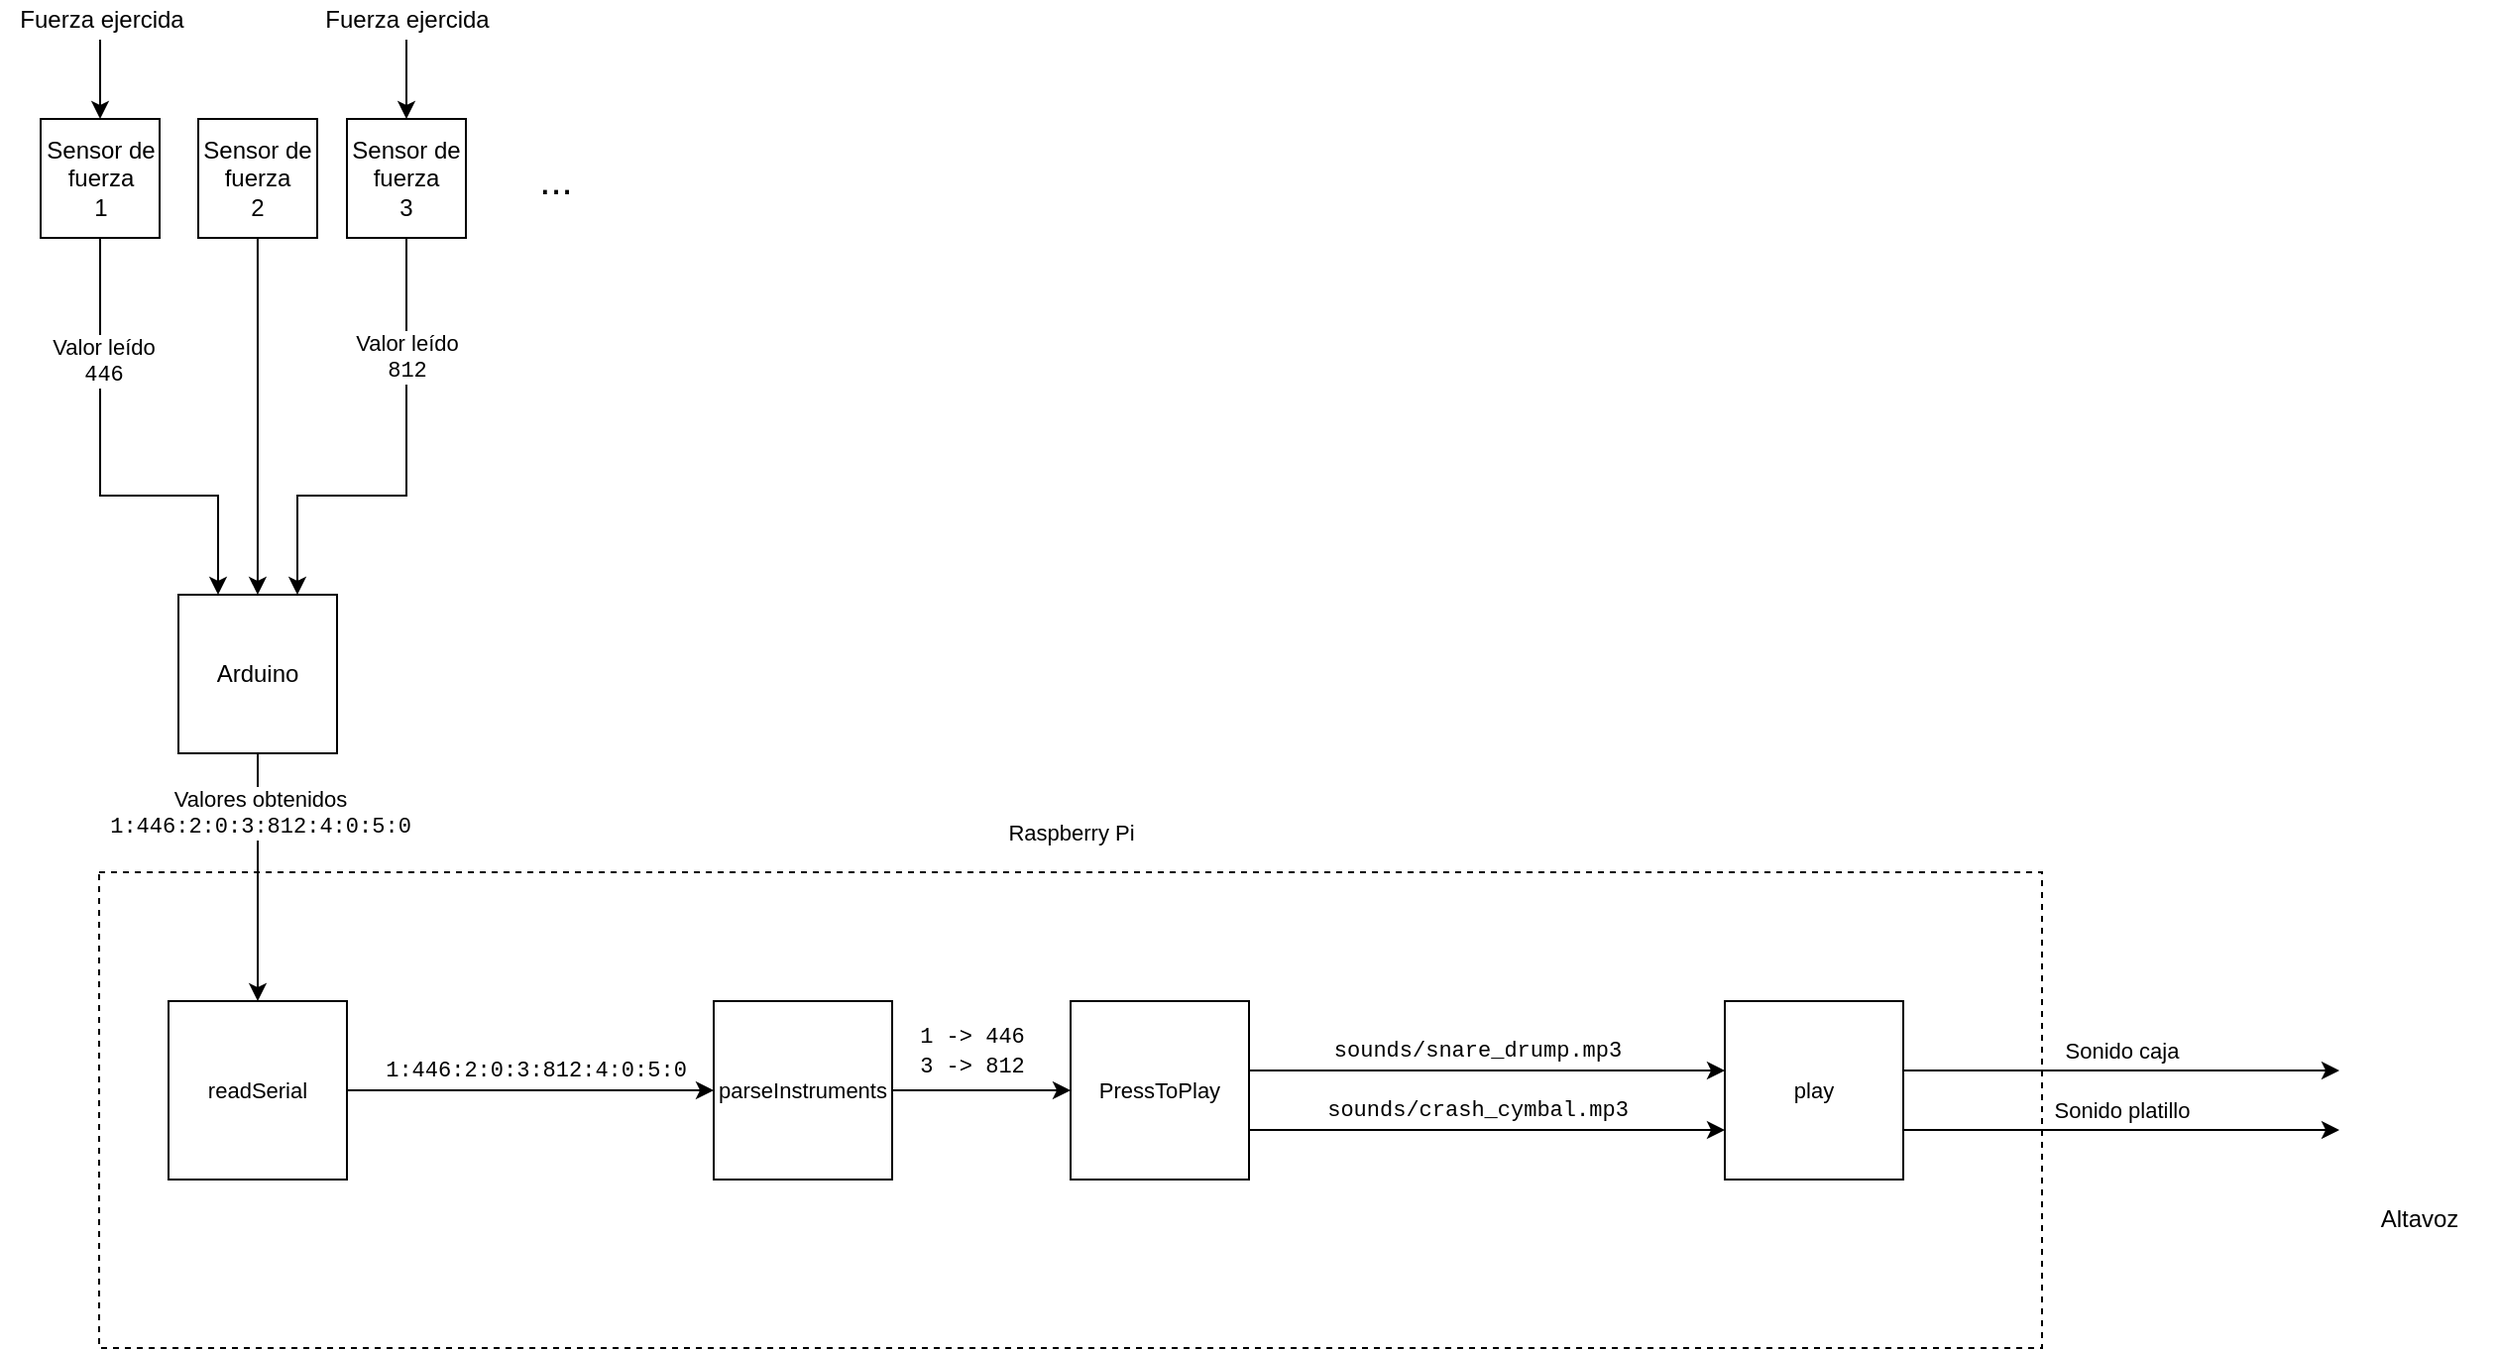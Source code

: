 <mxfile version="13.0.2" type="device"><diagram id="C5RBs43oDa-KdzZeNtuy" name="Page-1"><mxGraphModel dx="946" dy="662" grid="1" gridSize="10" guides="1" tooltips="1" connect="1" arrows="1" fold="1" page="1" pageScale="1" pageWidth="827" pageHeight="1169" math="0" shadow="0"><root><mxCell id="WIyWlLk6GJQsqaUBKTNV-0"/><mxCell id="WIyWlLk6GJQsqaUBKTNV-1" parent="WIyWlLk6GJQsqaUBKTNV-0"/><mxCell id="upq-YaYNhN2aCv5hZmot-5" style="edgeStyle=orthogonalEdgeStyle;rounded=0;orthogonalLoop=1;jettySize=auto;html=1;labelBackgroundColor=none;fontColor=#000000;" parent="WIyWlLk6GJQsqaUBKTNV-1" source="upq-YaYNhN2aCv5hZmot-0" target="upq-YaYNhN2aCv5hZmot-4" edge="1"><mxGeometry relative="1" as="geometry"><mxPoint x="250" y="360" as="targetPoint"/><Array as="points"><mxPoint x="230" y="270"/><mxPoint x="290" y="270"/></Array></mxGeometry></mxCell><mxCell id="upq-YaYNhN2aCv5hZmot-6" value="Valor leído&lt;br&gt;&lt;font face=&quot;Courier New&quot;&gt;446&lt;/font&gt;" style="edgeLabel;html=1;align=center;verticalAlign=middle;resizable=0;points=[];labelBackgroundColor=#ffffff;fontColor=#000000;" parent="upq-YaYNhN2aCv5hZmot-5" vertex="1" connectable="0"><mxGeometry x="-0.486" y="1" relative="1" as="geometry"><mxPoint as="offset"/></mxGeometry></mxCell><mxCell id="upq-YaYNhN2aCv5hZmot-0" value="Sensor de fuerza&lt;br&gt;1" style="whiteSpace=wrap;html=1;aspect=fixed;fillColor=none;labelBackgroundColor=none;fontColor=#000000;" parent="WIyWlLk6GJQsqaUBKTNV-1" vertex="1"><mxGeometry x="200.5" y="80" width="60" height="60" as="geometry"/></mxCell><mxCell id="lWHY7PP4MiZqFrX2qbPH-0" style="edgeStyle=orthogonalEdgeStyle;rounded=0;orthogonalLoop=1;jettySize=auto;html=1;" edge="1" parent="WIyWlLk6GJQsqaUBKTNV-1" source="upq-YaYNhN2aCv5hZmot-2" target="upq-YaYNhN2aCv5hZmot-0"><mxGeometry relative="1" as="geometry"/></mxCell><mxCell id="upq-YaYNhN2aCv5hZmot-2" value="Fuerza ejercida" style="text;html=1;align=center;verticalAlign=middle;resizable=0;points=[];autosize=1;labelBackgroundColor=none;fontColor=#000000;" parent="WIyWlLk6GJQsqaUBKTNV-1" vertex="1"><mxGeometry x="180.5" y="20" width="100" height="20" as="geometry"/></mxCell><mxCell id="upq-YaYNhN2aCv5hZmot-13" style="edgeStyle=orthogonalEdgeStyle;rounded=0;orthogonalLoop=1;jettySize=auto;html=1;labelBackgroundColor=none;fontColor=#000000;" parent="WIyWlLk6GJQsqaUBKTNV-1" source="upq-YaYNhN2aCv5hZmot-4" target="upq-YaYNhN2aCv5hZmot-27" edge="1"><mxGeometry relative="1" as="geometry"><mxPoint x="560" y="360" as="targetPoint"/></mxGeometry></mxCell><mxCell id="upq-YaYNhN2aCv5hZmot-14" value="Valores obtenidos&lt;br&gt;&lt;font face=&quot;Courier New&quot;&gt;1:446:2:0:3:812:4:0:5:0&lt;/font&gt;" style="edgeLabel;html=1;align=center;verticalAlign=middle;resizable=0;points=[];labelBackgroundColor=#ffffff;fontColor=#000000;" parent="upq-YaYNhN2aCv5hZmot-13" vertex="1" connectable="0"><mxGeometry x="-0.009" y="1" relative="1" as="geometry"><mxPoint y="-32" as="offset"/></mxGeometry></mxCell><mxCell id="upq-YaYNhN2aCv5hZmot-4" value="Arduino" style="whiteSpace=wrap;html=1;aspect=fixed;fillColor=none;labelBackgroundColor=none;fontColor=#000000;" parent="WIyWlLk6GJQsqaUBKTNV-1" vertex="1"><mxGeometry x="270" y="320" width="80" height="80" as="geometry"/></mxCell><mxCell id="upq-YaYNhN2aCv5hZmot-10" style="edgeStyle=orthogonalEdgeStyle;rounded=0;orthogonalLoop=1;jettySize=auto;html=1;labelBackgroundColor=none;fontColor=#000000;" parent="WIyWlLk6GJQsqaUBKTNV-1" edge="1"><mxGeometry relative="1" as="geometry"><Array as="points"><mxPoint x="310" y="230"/><mxPoint x="310" y="230"/></Array><mxPoint x="309.966" y="140" as="sourcePoint"/><mxPoint x="309.966" y="320.0" as="targetPoint"/></mxGeometry></mxCell><mxCell id="upq-YaYNhN2aCv5hZmot-7" value="Sensor de fuerza&lt;br&gt;2" style="whiteSpace=wrap;html=1;aspect=fixed;fillColor=none;labelBackgroundColor=none;fontColor=#000000;" parent="WIyWlLk6GJQsqaUBKTNV-1" vertex="1"><mxGeometry x="280" y="80" width="60" height="60" as="geometry"/></mxCell><mxCell id="upq-YaYNhN2aCv5hZmot-11" style="edgeStyle=orthogonalEdgeStyle;rounded=0;orthogonalLoop=1;jettySize=auto;html=1;labelBackgroundColor=none;fontColor=#000000;" parent="WIyWlLk6GJQsqaUBKTNV-1" source="upq-YaYNhN2aCv5hZmot-8" target="upq-YaYNhN2aCv5hZmot-4" edge="1"><mxGeometry relative="1" as="geometry"><Array as="points"><mxPoint x="385" y="270"/><mxPoint x="330" y="270"/></Array></mxGeometry></mxCell><mxCell id="upq-YaYNhN2aCv5hZmot-22" value="&lt;font style=&quot;font-size: 11px&quot;&gt;Valor leído&lt;br style=&quot;font-size: 11px&quot;&gt;&lt;font face=&quot;Courier New&quot;&gt;812&lt;/font&gt;&lt;br style=&quot;font-size: 11px&quot;&gt;&lt;/font&gt;" style="edgeLabel;html=1;align=center;verticalAlign=middle;resizable=0;points=[];fontSize=11;labelBackgroundColor=#ffffff;fontColor=#000000;" parent="upq-YaYNhN2aCv5hZmot-11" vertex="1" connectable="0"><mxGeometry x="-0.228" y="-3" relative="1" as="geometry"><mxPoint x="3.03" y="-31.03" as="offset"/></mxGeometry></mxCell><mxCell id="upq-YaYNhN2aCv5hZmot-8" value="Sensor de fuerza&lt;br&gt;3" style="whiteSpace=wrap;html=1;aspect=fixed;fillColor=none;labelBackgroundColor=none;fontColor=#000000;" parent="WIyWlLk6GJQsqaUBKTNV-1" vertex="1"><mxGeometry x="355" y="80" width="60" height="60" as="geometry"/></mxCell><mxCell id="upq-YaYNhN2aCv5hZmot-9" value="..." style="text;html=1;align=center;verticalAlign=middle;resizable=0;points=[];autosize=1;fontSize=20;labelBackgroundColor=none;fontColor=#000000;" parent="WIyWlLk6GJQsqaUBKTNV-1" vertex="1"><mxGeometry x="445" y="95" width="30" height="30" as="geometry"/></mxCell><mxCell id="upq-YaYNhN2aCv5hZmot-19" value="Sonido caja" style="edgeStyle=orthogonalEdgeStyle;rounded=0;orthogonalLoop=1;jettySize=auto;html=1;fontSize=11;labelBackgroundColor=none;fontColor=#000000;" parent="WIyWlLk6GJQsqaUBKTNV-1" source="upq-YaYNhN2aCv5hZmot-30" target="upq-YaYNhN2aCv5hZmot-17" edge="1"><mxGeometry y="10" relative="1" as="geometry"><mxPoint x="1160" y="560" as="sourcePoint"/><Array as="points"><mxPoint x="1300" y="560"/><mxPoint x="1300" y="560"/></Array><mxPoint as="offset"/></mxGeometry></mxCell><mxCell id="upq-YaYNhN2aCv5hZmot-23" style="edgeStyle=orthogonalEdgeStyle;rounded=0;orthogonalLoop=1;jettySize=auto;html=1;fontSize=11;labelBackgroundColor=none;fontColor=#000000;" parent="WIyWlLk6GJQsqaUBKTNV-1" source="upq-YaYNhN2aCv5hZmot-30" target="upq-YaYNhN2aCv5hZmot-17" edge="1"><mxGeometry relative="1" as="geometry"><mxPoint x="1160" y="580" as="sourcePoint"/><Array as="points"><mxPoint x="1250" y="590"/><mxPoint x="1250" y="590"/></Array></mxGeometry></mxCell><mxCell id="upq-YaYNhN2aCv5hZmot-24" value="Sonido platillo" style="edgeLabel;html=1;align=center;verticalAlign=middle;resizable=0;points=[];fontSize=11;labelBackgroundColor=none;fontColor=#000000;" parent="upq-YaYNhN2aCv5hZmot-23" vertex="1" connectable="0"><mxGeometry x="0.309" y="-2" relative="1" as="geometry"><mxPoint x="-34.29" y="-12" as="offset"/></mxGeometry></mxCell><mxCell id="upq-YaYNhN2aCv5hZmot-17" value="&lt;font style=&quot;font-size: 12px&quot;&gt;Altavoz&lt;/font&gt;" style="shape=image;html=1;verticalAlign=top;verticalLabelPosition=bottom;labelBackgroundColor=none;imageAspect=0;aspect=fixed;image=https://cdn2.iconfinder.com/data/icons/line-hero-essentials/32/Essentials_speaker_audio_sound-128.png;fontSize=19;fontColor=#000000;" parent="WIyWlLk6GJQsqaUBKTNV-1" vertex="1"><mxGeometry x="1360" y="535" width="80" height="80" as="geometry"/></mxCell><mxCell id="lWHY7PP4MiZqFrX2qbPH-2" style="edgeStyle=orthogonalEdgeStyle;rounded=0;orthogonalLoop=1;jettySize=auto;html=1;" edge="1" parent="WIyWlLk6GJQsqaUBKTNV-1" source="upq-YaYNhN2aCv5hZmot-21" target="upq-YaYNhN2aCv5hZmot-8"><mxGeometry relative="1" as="geometry"/></mxCell><mxCell id="upq-YaYNhN2aCv5hZmot-21" value="Fuerza ejercida" style="text;html=1;align=center;verticalAlign=middle;resizable=0;points=[];autosize=1;labelBackgroundColor=none;fontColor=#000000;" parent="WIyWlLk6GJQsqaUBKTNV-1" vertex="1"><mxGeometry x="335" y="20" width="100" height="20" as="geometry"/></mxCell><mxCell id="upq-YaYNhN2aCv5hZmot-25" value="" style="rounded=0;whiteSpace=wrap;html=1;fillColor=none;fontSize=11;dashed=1;labelBackgroundColor=none;fontColor=#000000;" parent="WIyWlLk6GJQsqaUBKTNV-1" vertex="1"><mxGeometry x="230" y="460" width="980" height="240" as="geometry"/></mxCell><mxCell id="upq-YaYNhN2aCv5hZmot-26" value="Raspberry Pi" style="text;html=1;align=center;verticalAlign=middle;resizable=0;points=[];autosize=1;fontSize=11;labelBackgroundColor=none;fontColor=#000000;" parent="WIyWlLk6GJQsqaUBKTNV-1" vertex="1"><mxGeometry x="680" y="430" width="80" height="20" as="geometry"/></mxCell><mxCell id="upq-YaYNhN2aCv5hZmot-31" style="edgeStyle=orthogonalEdgeStyle;rounded=0;orthogonalLoop=1;jettySize=auto;html=1;fontSize=11;labelBackgroundColor=none;fontColor=#000000;" parent="WIyWlLk6GJQsqaUBKTNV-1" source="upq-YaYNhN2aCv5hZmot-27" target="upq-YaYNhN2aCv5hZmot-28" edge="1"><mxGeometry relative="1" as="geometry"><mxPoint x="490.0" y="570" as="sourcePoint"/></mxGeometry></mxCell><mxCell id="upq-YaYNhN2aCv5hZmot-32" value="&lt;span style=&quot;font-family: &amp;quot;courier new&amp;quot;&quot;&gt;1:446:2:0:3:812:4:0:5:0&lt;/span&gt;" style="edgeLabel;html=1;align=center;verticalAlign=middle;resizable=0;points=[];fontSize=11;labelBackgroundColor=none;fontColor=#000000;" parent="upq-YaYNhN2aCv5hZmot-31" vertex="1" connectable="0"><mxGeometry x="-0.279" y="1" relative="1" as="geometry"><mxPoint x="28.57" y="-9" as="offset"/></mxGeometry></mxCell><mxCell id="upq-YaYNhN2aCv5hZmot-27" value="readSerial" style="whiteSpace=wrap;html=1;aspect=fixed;fillColor=none;fontSize=11;labelBackgroundColor=none;fontColor=#000000;" parent="WIyWlLk6GJQsqaUBKTNV-1" vertex="1"><mxGeometry x="265" y="525" width="90" height="90" as="geometry"/></mxCell><mxCell id="upq-YaYNhN2aCv5hZmot-33" value="&lt;font face=&quot;Courier New&quot;&gt;1 -&amp;gt; 446&lt;br&gt;3 -&amp;gt; 812&lt;/font&gt;" style="edgeStyle=orthogonalEdgeStyle;rounded=0;orthogonalLoop=1;jettySize=auto;html=1;fontSize=11;labelBackgroundColor=none;fontColor=#000000;" parent="WIyWlLk6GJQsqaUBKTNV-1" source="upq-YaYNhN2aCv5hZmot-28" target="upq-YaYNhN2aCv5hZmot-29" edge="1"><mxGeometry x="-0.111" y="20" relative="1" as="geometry"><mxPoint as="offset"/></mxGeometry></mxCell><mxCell id="upq-YaYNhN2aCv5hZmot-28" value="parseInstruments" style="whiteSpace=wrap;html=1;aspect=fixed;fillColor=none;fontSize=11;labelBackgroundColor=none;fontColor=#000000;" parent="WIyWlLk6GJQsqaUBKTNV-1" vertex="1"><mxGeometry x="540" y="525" width="90" height="90" as="geometry"/></mxCell><mxCell id="upq-YaYNhN2aCv5hZmot-34" value="&lt;font face=&quot;Courier New&quot;&gt;sounds/snare_drump.mp3&lt;/font&gt;" style="edgeStyle=orthogonalEdgeStyle;rounded=0;orthogonalLoop=1;jettySize=auto;html=1;fontSize=11;labelBackgroundColor=none;fontColor=#000000;" parent="WIyWlLk6GJQsqaUBKTNV-1" source="upq-YaYNhN2aCv5hZmot-29" target="upq-YaYNhN2aCv5hZmot-30" edge="1"><mxGeometry x="-0.04" y="10" relative="1" as="geometry"><Array as="points"><mxPoint x="960" y="560"/><mxPoint x="960" y="560"/></Array><mxPoint as="offset"/></mxGeometry></mxCell><mxCell id="upq-YaYNhN2aCv5hZmot-35" value="&lt;font face=&quot;Courier New&quot;&gt;sounds/crash_cymbal.mp3&lt;/font&gt;" style="edgeStyle=orthogonalEdgeStyle;rounded=0;orthogonalLoop=1;jettySize=auto;html=1;fontSize=11;labelBackgroundColor=none;fontColor=#000000;" parent="WIyWlLk6GJQsqaUBKTNV-1" source="upq-YaYNhN2aCv5hZmot-29" target="upq-YaYNhN2aCv5hZmot-30" edge="1"><mxGeometry x="-0.04" y="10" relative="1" as="geometry"><Array as="points"><mxPoint x="960" y="590"/><mxPoint x="960" y="590"/></Array><mxPoint as="offset"/></mxGeometry></mxCell><mxCell id="upq-YaYNhN2aCv5hZmot-29" value="PressToPlay" style="whiteSpace=wrap;html=1;aspect=fixed;fillColor=none;fontSize=11;labelBackgroundColor=none;fontColor=#000000;" parent="WIyWlLk6GJQsqaUBKTNV-1" vertex="1"><mxGeometry x="720" y="525" width="90" height="90" as="geometry"/></mxCell><mxCell id="upq-YaYNhN2aCv5hZmot-30" value="play" style="whiteSpace=wrap;html=1;aspect=fixed;fillColor=none;fontSize=11;labelBackgroundColor=none;fontColor=#000000;" parent="WIyWlLk6GJQsqaUBKTNV-1" vertex="1"><mxGeometry x="1050" y="525" width="90" height="90" as="geometry"/></mxCell></root></mxGraphModel></diagram></mxfile>